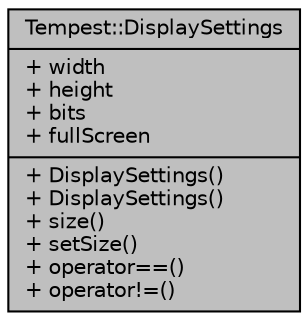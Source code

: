 digraph "Tempest::DisplaySettings"
{
  edge [fontname="Helvetica",fontsize="10",labelfontname="Helvetica",labelfontsize="10"];
  node [fontname="Helvetica",fontsize="10",shape=record];
  Node1 [label="{Tempest::DisplaySettings\n|+ width\l+ height\l+ bits\l+ fullScreen\l|+ DisplaySettings()\l+ DisplaySettings()\l+ size()\l+ setSize()\l+ operator==()\l+ operator!=()\l}",height=0.2,width=0.4,color="black", fillcolor="grey75", style="filled", fontcolor="black"];
}
